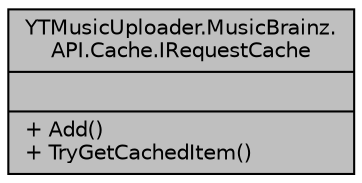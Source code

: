 digraph "YTMusicUploader.MusicBrainz.API.Cache.IRequestCache"
{
 // LATEX_PDF_SIZE
  edge [fontname="Helvetica",fontsize="10",labelfontname="Helvetica",labelfontsize="10"];
  node [fontname="Helvetica",fontsize="10",shape=record];
  Node1 [label="{YTMusicUploader.MusicBrainz.\lAPI.Cache.IRequestCache\n||+ Add()\l+ TryGetCachedItem()\l}",height=0.2,width=0.4,color="black", fillcolor="grey75", style="filled", fontcolor="black",tooltip="A simple cache interface."];
}
